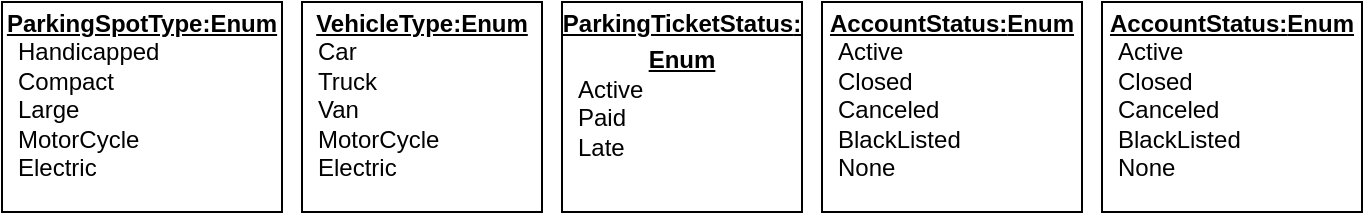 <mxfile version="14.4.9" type="device"><diagram name="Page-1" id="a7904f86-f2b4-8e86-fa97-74104820619b"><mxGraphModel dx="1422" dy="737" grid="1" gridSize="10" guides="1" tooltips="1" connect="1" arrows="1" fold="1" page="1" pageScale="1" pageWidth="1100" pageHeight="850" background="#ffffff" math="0" shadow="0"><root><mxCell id="0"/><mxCell id="1" parent="0"/><mxCell id="24794b860abc3c2d-1" value="&lt;p style=&quot;margin: 0px ; margin-top: 4px ; text-align: center ; text-decoration: underline&quot;&gt;&lt;b&gt;ParkingSpotType:Enum&lt;/b&gt;&lt;/p&gt;&lt;p style=&quot;margin: 0px ; margin-left: 8px&quot;&gt;Handicapped&lt;/p&gt;&lt;p style=&quot;margin: 0px ; margin-left: 8px&quot;&gt;Compact&lt;/p&gt;&lt;p style=&quot;margin: 0px ; margin-left: 8px&quot;&gt;Large&lt;/p&gt;&lt;p style=&quot;margin: 0px ; margin-left: 8px&quot;&gt;MotorCycle&lt;/p&gt;&lt;p style=&quot;margin: 0px ; margin-left: 8px&quot;&gt;Electric&lt;/p&gt;" style="verticalAlign=top;align=left;overflow=fill;fontSize=12;fontFamily=Helvetica;html=1;rounded=0;shadow=0;comic=0;labelBackgroundColor=none;strokeWidth=1" parent="1" vertex="1"><mxGeometry x="20" y="10" width="140" height="105" as="geometry"/></mxCell><mxCell id="n5D0rxqXfzNqm3deCUzp-1" value="&lt;p style=&quot;margin: 0px ; margin-top: 4px ; text-align: center ; text-decoration: underline&quot;&gt;&lt;b&gt;VehicleType:Enum&lt;/b&gt;&lt;/p&gt;&lt;p style=&quot;margin: 0px ; margin-left: 8px&quot;&gt;Car&lt;/p&gt;&lt;p style=&quot;margin: 0px ; margin-left: 8px&quot;&gt;Truck&lt;/p&gt;&lt;p style=&quot;margin: 0px ; margin-left: 8px&quot;&gt;Van&lt;/p&gt;&lt;p style=&quot;margin: 0px ; margin-left: 8px&quot;&gt;MotorCycle&lt;/p&gt;&lt;p style=&quot;margin: 0px ; margin-left: 8px&quot;&gt;Electric&lt;/p&gt;" style="verticalAlign=top;align=left;overflow=fill;fontSize=12;fontFamily=Helvetica;html=1;rounded=0;shadow=0;comic=0;labelBackgroundColor=none;strokeWidth=1" vertex="1" parent="1"><mxGeometry x="170" y="10" width="120" height="105" as="geometry"/></mxCell><mxCell id="n5D0rxqXfzNqm3deCUzp-2" value="&lt;p style=&quot;margin: 0px ; margin-top: 4px ; text-align: center ; text-decoration: underline&quot;&gt;&lt;b&gt;ParkingTicketStatus&lt;/b&gt;&lt;b&gt;:&lt;/b&gt;&lt;/p&gt;&lt;p style=&quot;margin: 0px ; margin-top: 4px ; text-align: center ; text-decoration: underline&quot;&gt;&lt;b&gt;Enum&lt;/b&gt;&lt;/p&gt;&lt;p style=&quot;margin: 0px ; margin-left: 8px&quot;&gt;Active&lt;/p&gt;&lt;p style=&quot;margin: 0px ; margin-left: 8px&quot;&gt;Paid&lt;/p&gt;&lt;p style=&quot;margin: 0px ; margin-left: 8px&quot;&gt;Late&lt;/p&gt;" style="verticalAlign=top;align=left;overflow=fill;fontSize=12;fontFamily=Helvetica;html=1;rounded=0;shadow=0;comic=0;labelBackgroundColor=none;strokeWidth=1" vertex="1" parent="1"><mxGeometry x="300" y="10" width="120" height="105" as="geometry"/></mxCell><mxCell id="n5D0rxqXfzNqm3deCUzp-3" value="&lt;p style=&quot;margin: 0px ; margin-top: 4px ; text-align: center ; text-decoration: underline&quot;&gt;&lt;b&gt;AccountStatus:&lt;/b&gt;&lt;b&gt;Enum&lt;/b&gt;&lt;/p&gt;&lt;p style=&quot;margin: 0px ; margin-left: 8px&quot;&gt;Active&lt;/p&gt;&lt;p style=&quot;margin: 0px ; margin-left: 8px&quot;&gt;Closed&lt;/p&gt;&lt;p style=&quot;margin: 0px ; margin-left: 8px&quot;&gt;Canceled&lt;/p&gt;&lt;p style=&quot;margin: 0px ; margin-left: 8px&quot;&gt;BlackListed&lt;/p&gt;&lt;p style=&quot;margin: 0px ; margin-left: 8px&quot;&gt;None&lt;/p&gt;" style="verticalAlign=top;align=left;overflow=fill;fontSize=12;fontFamily=Helvetica;html=1;rounded=0;shadow=0;comic=0;labelBackgroundColor=none;strokeWidth=1" vertex="1" parent="1"><mxGeometry x="430" y="10" width="130" height="105" as="geometry"/></mxCell><mxCell id="n5D0rxqXfzNqm3deCUzp-4" value="&lt;p style=&quot;margin: 0px ; margin-top: 4px ; text-align: center ; text-decoration: underline&quot;&gt;&lt;b&gt;AccountStatus:&lt;/b&gt;&lt;b&gt;Enum&lt;/b&gt;&lt;/p&gt;&lt;p style=&quot;margin: 0px ; margin-left: 8px&quot;&gt;Active&lt;/p&gt;&lt;p style=&quot;margin: 0px ; margin-left: 8px&quot;&gt;Closed&lt;/p&gt;&lt;p style=&quot;margin: 0px ; margin-left: 8px&quot;&gt;Canceled&lt;/p&gt;&lt;p style=&quot;margin: 0px ; margin-left: 8px&quot;&gt;BlackListed&lt;/p&gt;&lt;p style=&quot;margin: 0px ; margin-left: 8px&quot;&gt;None&lt;/p&gt;" style="verticalAlign=top;align=left;overflow=fill;fontSize=12;fontFamily=Helvetica;html=1;rounded=0;shadow=0;comic=0;labelBackgroundColor=none;strokeWidth=1" vertex="1" parent="1"><mxGeometry x="570" y="10" width="130" height="105" as="geometry"/></mxCell></root></mxGraphModel></diagram></mxfile>